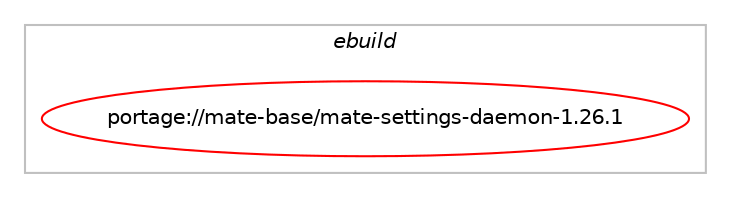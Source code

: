 digraph prolog {

# *************
# Graph options
# *************

newrank=true;
concentrate=true;
compound=true;
graph [rankdir=LR,fontname=Helvetica,fontsize=10,ranksep=1.5];#, ranksep=2.5, nodesep=0.2];
edge  [arrowhead=vee];
node  [fontname=Helvetica,fontsize=10];

# **********
# The ebuild
# **********

subgraph cluster_leftcol {
color=gray;
label=<<i>ebuild</i>>;
id [label="portage://mate-base/mate-settings-daemon-1.26.1", color=red, width=4, href="../mate-base/mate-settings-daemon-1.26.1.svg"];
}

# ****************
# The dependencies
# ****************

subgraph cluster_midcol {
color=gray;
label=<<i>dependencies</i>>;
subgraph cluster_compile {
fillcolor="#eeeeee";
style=filled;
label=<<i>compile</i>>;
# *** BEGIN UNKNOWN DEPENDENCY TYPE (TODO) ***
# id -> equal(use_conditional_group(positive,accessibility,portage://mate-base/mate-settings-daemon-1.26.1,[package_dependency(portage://mate-base/mate-settings-daemon-1.26.1,install,no,app-accessibility,at-spi2-core,greaterequal,[2.36.0,,,2.36.0],[],[])]))
# *** END UNKNOWN DEPENDENCY TYPE (TODO) ***

# *** BEGIN UNKNOWN DEPENDENCY TYPE (TODO) ***
# id -> equal(use_conditional_group(positive,libnotify,portage://mate-base/mate-settings-daemon-1.26.1,[package_dependency(portage://mate-base/mate-settings-daemon-1.26.1,install,no,x11-libs,libnotify,greaterequal,[0.7,,,0.7],[slot(0)],[])]))
# *** END UNKNOWN DEPENDENCY TYPE (TODO) ***

# *** BEGIN UNKNOWN DEPENDENCY TYPE (TODO) ***
# id -> equal(use_conditional_group(positive,policykit,portage://mate-base/mate-settings-daemon-1.26.1,[package_dependency(portage://mate-base/mate-settings-daemon-1.26.1,install,no,dev-libs,dbus-glib,greaterequal,[0.71,,,0.71],[],[]),package_dependency(portage://mate-base/mate-settings-daemon-1.26.1,install,no,sys-apps,dbus,greaterequal,[1.10.0,,,1.10.0],[],[]),package_dependency(portage://mate-base/mate-settings-daemon-1.26.1,install,no,sys-auth,polkit,greaterequal,[0.97,,,0.97],[],[])]))
# *** END UNKNOWN DEPENDENCY TYPE (TODO) ***

# *** BEGIN UNKNOWN DEPENDENCY TYPE (TODO) ***
# id -> equal(use_conditional_group(positive,pulseaudio,portage://mate-base/mate-settings-daemon-1.26.1,[package_dependency(portage://mate-base/mate-settings-daemon-1.26.1,install,no,media-libs,libmatemixer,greaterequal,[1.10,,,1.10],[],[use(enable(pulseaudio),none)]),package_dependency(portage://mate-base/mate-settings-daemon-1.26.1,install,no,media-libs,libpulse,none,[,,],[],[])]))
# *** END UNKNOWN DEPENDENCY TYPE (TODO) ***

# *** BEGIN UNKNOWN DEPENDENCY TYPE (TODO) ***
# id -> equal(use_conditional_group(positive,smartcard,portage://mate-base/mate-settings-daemon-1.26.1,[package_dependency(portage://mate-base/mate-settings-daemon-1.26.1,install,no,dev-libs,nss,greaterequal,[3.11.2,,,3.11.2],[],[])]))
# *** END UNKNOWN DEPENDENCY TYPE (TODO) ***

# *** BEGIN UNKNOWN DEPENDENCY TYPE (TODO) ***
# id -> equal(use_conditional_group(positive,sound,portage://mate-base/mate-settings-daemon-1.26.1,[package_dependency(portage://mate-base/mate-settings-daemon-1.26.1,install,no,media-libs,libmatemixer,greaterequal,[1.10,,,1.10],[],[]),package_dependency(portage://mate-base/mate-settings-daemon-1.26.1,install,no,media-libs,libcanberra,none,[,,],[],[use(enable(gtk3),none)]),package_dependency(portage://mate-base/mate-settings-daemon-1.26.1,install,no,virtual,libintl,none,[,,],[],[])]))
# *** END UNKNOWN DEPENDENCY TYPE (TODO) ***

# *** BEGIN UNKNOWN DEPENDENCY TYPE (TODO) ***
# id -> equal(package_dependency(portage://mate-base/mate-settings-daemon-1.26.1,install,no,dev-libs,dbus-glib,greaterequal,[0.74,,,0.74],[],[]))
# *** END UNKNOWN DEPENDENCY TYPE (TODO) ***

# *** BEGIN UNKNOWN DEPENDENCY TYPE (TODO) ***
# id -> equal(package_dependency(portage://mate-base/mate-settings-daemon-1.26.1,install,no,dev-libs,glib,greaterequal,[2.50,,,2.50],[slot(2)],[]))
# *** END UNKNOWN DEPENDENCY TYPE (TODO) ***

# *** BEGIN UNKNOWN DEPENDENCY TYPE (TODO) ***
# id -> equal(package_dependency(portage://mate-base/mate-settings-daemon-1.26.1,install,no,gnome-base,dconf,greaterequal,[0.13.4,,,0.13.4],[],[]))
# *** END UNKNOWN DEPENDENCY TYPE (TODO) ***

# *** BEGIN UNKNOWN DEPENDENCY TYPE (TODO) ***
# id -> equal(package_dependency(portage://mate-base/mate-settings-daemon-1.26.1,install,no,mate-base,libmatekbd,greaterequal,[1.17.0,,,1.17.0],[],[]))
# *** END UNKNOWN DEPENDENCY TYPE (TODO) ***

# *** BEGIN UNKNOWN DEPENDENCY TYPE (TODO) ***
# id -> equal(package_dependency(portage://mate-base/mate-settings-daemon-1.26.1,install,no,mate-base,mate-desktop,greaterequal,[1.25.0,,,1.25.0],[],[]))
# *** END UNKNOWN DEPENDENCY TYPE (TODO) ***

# *** BEGIN UNKNOWN DEPENDENCY TYPE (TODO) ***
# id -> equal(package_dependency(portage://mate-base/mate-settings-daemon-1.26.1,install,no,media-libs,fontconfig,none,[,,],[slot(1.0)],[]))
# *** END UNKNOWN DEPENDENCY TYPE (TODO) ***

# *** BEGIN UNKNOWN DEPENDENCY TYPE (TODO) ***
# id -> equal(package_dependency(portage://mate-base/mate-settings-daemon-1.26.1,install,no,x11-base,xorg-proto,none,[,,],[],[]))
# *** END UNKNOWN DEPENDENCY TYPE (TODO) ***

# *** BEGIN UNKNOWN DEPENDENCY TYPE (TODO) ***
# id -> equal(package_dependency(portage://mate-base/mate-settings-daemon-1.26.1,install,no,x11-libs,cairo,none,[,,],[],[]))
# *** END UNKNOWN DEPENDENCY TYPE (TODO) ***

# *** BEGIN UNKNOWN DEPENDENCY TYPE (TODO) ***
# id -> equal(package_dependency(portage://mate-base/mate-settings-daemon-1.26.1,install,no,x11-libs,gdk-pixbuf,none,[,,],[slot(2)],[]))
# *** END UNKNOWN DEPENDENCY TYPE (TODO) ***

# *** BEGIN UNKNOWN DEPENDENCY TYPE (TODO) ***
# id -> equal(package_dependency(portage://mate-base/mate-settings-daemon-1.26.1,install,no,x11-libs,gtk+,greaterequal,[3.22,,,3.22],[slot(3)],[]))
# *** END UNKNOWN DEPENDENCY TYPE (TODO) ***

# *** BEGIN UNKNOWN DEPENDENCY TYPE (TODO) ***
# id -> equal(package_dependency(portage://mate-base/mate-settings-daemon-1.26.1,install,no,x11-libs,libX11,none,[,,],[],[]))
# *** END UNKNOWN DEPENDENCY TYPE (TODO) ***

# *** BEGIN UNKNOWN DEPENDENCY TYPE (TODO) ***
# id -> equal(package_dependency(portage://mate-base/mate-settings-daemon-1.26.1,install,no,x11-libs,libXext,none,[,,],[],[]))
# *** END UNKNOWN DEPENDENCY TYPE (TODO) ***

# *** BEGIN UNKNOWN DEPENDENCY TYPE (TODO) ***
# id -> equal(package_dependency(portage://mate-base/mate-settings-daemon-1.26.1,install,no,x11-libs,libXi,none,[,,],[],[]))
# *** END UNKNOWN DEPENDENCY TYPE (TODO) ***

# *** BEGIN UNKNOWN DEPENDENCY TYPE (TODO) ***
# id -> equal(package_dependency(portage://mate-base/mate-settings-daemon-1.26.1,install,no,x11-libs,libxklavier,greaterequal,[5.2,,,5.2],[],[]))
# *** END UNKNOWN DEPENDENCY TYPE (TODO) ***

}
subgraph cluster_compileandrun {
fillcolor="#eeeeee";
style=filled;
label=<<i>compile and run</i>>;
}
subgraph cluster_run {
fillcolor="#eeeeee";
style=filled;
label=<<i>run</i>>;
# *** BEGIN UNKNOWN DEPENDENCY TYPE (TODO) ***
# id -> equal(use_conditional_group(positive,accessibility,portage://mate-base/mate-settings-daemon-1.26.1,[package_dependency(portage://mate-base/mate-settings-daemon-1.26.1,run,no,app-accessibility,at-spi2-core,greaterequal,[2.36.0,,,2.36.0],[],[])]))
# *** END UNKNOWN DEPENDENCY TYPE (TODO) ***

# *** BEGIN UNKNOWN DEPENDENCY TYPE (TODO) ***
# id -> equal(use_conditional_group(positive,libnotify,portage://mate-base/mate-settings-daemon-1.26.1,[package_dependency(portage://mate-base/mate-settings-daemon-1.26.1,run,no,x11-libs,libnotify,greaterequal,[0.7,,,0.7],[slot(0)],[])]))
# *** END UNKNOWN DEPENDENCY TYPE (TODO) ***

# *** BEGIN UNKNOWN DEPENDENCY TYPE (TODO) ***
# id -> equal(use_conditional_group(positive,policykit,portage://mate-base/mate-settings-daemon-1.26.1,[package_dependency(portage://mate-base/mate-settings-daemon-1.26.1,run,no,dev-libs,dbus-glib,greaterequal,[0.71,,,0.71],[],[]),package_dependency(portage://mate-base/mate-settings-daemon-1.26.1,run,no,sys-apps,dbus,greaterequal,[1.10.0,,,1.10.0],[],[]),package_dependency(portage://mate-base/mate-settings-daemon-1.26.1,run,no,sys-auth,polkit,greaterequal,[0.97,,,0.97],[],[])]))
# *** END UNKNOWN DEPENDENCY TYPE (TODO) ***

# *** BEGIN UNKNOWN DEPENDENCY TYPE (TODO) ***
# id -> equal(use_conditional_group(positive,pulseaudio,portage://mate-base/mate-settings-daemon-1.26.1,[package_dependency(portage://mate-base/mate-settings-daemon-1.26.1,run,no,media-libs,libmatemixer,greaterequal,[1.10,,,1.10],[],[use(enable(pulseaudio),none)]),package_dependency(portage://mate-base/mate-settings-daemon-1.26.1,run,no,media-libs,libpulse,none,[,,],[],[])]))
# *** END UNKNOWN DEPENDENCY TYPE (TODO) ***

# *** BEGIN UNKNOWN DEPENDENCY TYPE (TODO) ***
# id -> equal(use_conditional_group(positive,smartcard,portage://mate-base/mate-settings-daemon-1.26.1,[package_dependency(portage://mate-base/mate-settings-daemon-1.26.1,run,no,dev-libs,nss,greaterequal,[3.11.2,,,3.11.2],[],[])]))
# *** END UNKNOWN DEPENDENCY TYPE (TODO) ***

# *** BEGIN UNKNOWN DEPENDENCY TYPE (TODO) ***
# id -> equal(use_conditional_group(positive,sound,portage://mate-base/mate-settings-daemon-1.26.1,[package_dependency(portage://mate-base/mate-settings-daemon-1.26.1,run,no,media-libs,libmatemixer,greaterequal,[1.10,,,1.10],[],[]),package_dependency(portage://mate-base/mate-settings-daemon-1.26.1,run,no,media-libs,libcanberra,none,[,,],[],[use(enable(gtk3),none)]),package_dependency(portage://mate-base/mate-settings-daemon-1.26.1,run,no,virtual,libintl,none,[,,],[],[])]))
# *** END UNKNOWN DEPENDENCY TYPE (TODO) ***

# *** BEGIN UNKNOWN DEPENDENCY TYPE (TODO) ***
# id -> equal(package_dependency(portage://mate-base/mate-settings-daemon-1.26.1,run,no,dev-libs,dbus-glib,greaterequal,[0.74,,,0.74],[],[]))
# *** END UNKNOWN DEPENDENCY TYPE (TODO) ***

# *** BEGIN UNKNOWN DEPENDENCY TYPE (TODO) ***
# id -> equal(package_dependency(portage://mate-base/mate-settings-daemon-1.26.1,run,no,dev-libs,glib,greaterequal,[2.50,,,2.50],[slot(2)],[]))
# *** END UNKNOWN DEPENDENCY TYPE (TODO) ***

# *** BEGIN UNKNOWN DEPENDENCY TYPE (TODO) ***
# id -> equal(package_dependency(portage://mate-base/mate-settings-daemon-1.26.1,run,no,gnome-base,dconf,greaterequal,[0.13.4,,,0.13.4],[],[]))
# *** END UNKNOWN DEPENDENCY TYPE (TODO) ***

# *** BEGIN UNKNOWN DEPENDENCY TYPE (TODO) ***
# id -> equal(package_dependency(portage://mate-base/mate-settings-daemon-1.26.1,run,no,mate-base,libmatekbd,greaterequal,[1.17.0,,,1.17.0],[],[]))
# *** END UNKNOWN DEPENDENCY TYPE (TODO) ***

# *** BEGIN UNKNOWN DEPENDENCY TYPE (TODO) ***
# id -> equal(package_dependency(portage://mate-base/mate-settings-daemon-1.26.1,run,no,mate-base,mate-desktop,greaterequal,[1.25.0,,,1.25.0],[],[]))
# *** END UNKNOWN DEPENDENCY TYPE (TODO) ***

# *** BEGIN UNKNOWN DEPENDENCY TYPE (TODO) ***
# id -> equal(package_dependency(portage://mate-base/mate-settings-daemon-1.26.1,run,no,media-libs,fontconfig,none,[,,],[slot(1.0)],[]))
# *** END UNKNOWN DEPENDENCY TYPE (TODO) ***

# *** BEGIN UNKNOWN DEPENDENCY TYPE (TODO) ***
# id -> equal(package_dependency(portage://mate-base/mate-settings-daemon-1.26.1,run,no,x11-libs,cairo,none,[,,],[],[]))
# *** END UNKNOWN DEPENDENCY TYPE (TODO) ***

# *** BEGIN UNKNOWN DEPENDENCY TYPE (TODO) ***
# id -> equal(package_dependency(portage://mate-base/mate-settings-daemon-1.26.1,run,no,x11-libs,gdk-pixbuf,none,[,,],[slot(2)],[]))
# *** END UNKNOWN DEPENDENCY TYPE (TODO) ***

# *** BEGIN UNKNOWN DEPENDENCY TYPE (TODO) ***
# id -> equal(package_dependency(portage://mate-base/mate-settings-daemon-1.26.1,run,no,x11-libs,gtk+,greaterequal,[3.22,,,3.22],[slot(3)],[]))
# *** END UNKNOWN DEPENDENCY TYPE (TODO) ***

# *** BEGIN UNKNOWN DEPENDENCY TYPE (TODO) ***
# id -> equal(package_dependency(portage://mate-base/mate-settings-daemon-1.26.1,run,no,x11-libs,libX11,none,[,,],[],[]))
# *** END UNKNOWN DEPENDENCY TYPE (TODO) ***

# *** BEGIN UNKNOWN DEPENDENCY TYPE (TODO) ***
# id -> equal(package_dependency(portage://mate-base/mate-settings-daemon-1.26.1,run,no,x11-libs,libXext,none,[,,],[],[]))
# *** END UNKNOWN DEPENDENCY TYPE (TODO) ***

# *** BEGIN UNKNOWN DEPENDENCY TYPE (TODO) ***
# id -> equal(package_dependency(portage://mate-base/mate-settings-daemon-1.26.1,run,no,x11-libs,libXi,none,[,,],[],[]))
# *** END UNKNOWN DEPENDENCY TYPE (TODO) ***

# *** BEGIN UNKNOWN DEPENDENCY TYPE (TODO) ***
# id -> equal(package_dependency(portage://mate-base/mate-settings-daemon-1.26.1,run,no,x11-libs,libxklavier,greaterequal,[5.2,,,5.2],[],[]))
# *** END UNKNOWN DEPENDENCY TYPE (TODO) ***

}
}

# **************
# The candidates
# **************

subgraph cluster_choices {
rank=same;
color=gray;
label=<<i>candidates</i>>;

}

}
